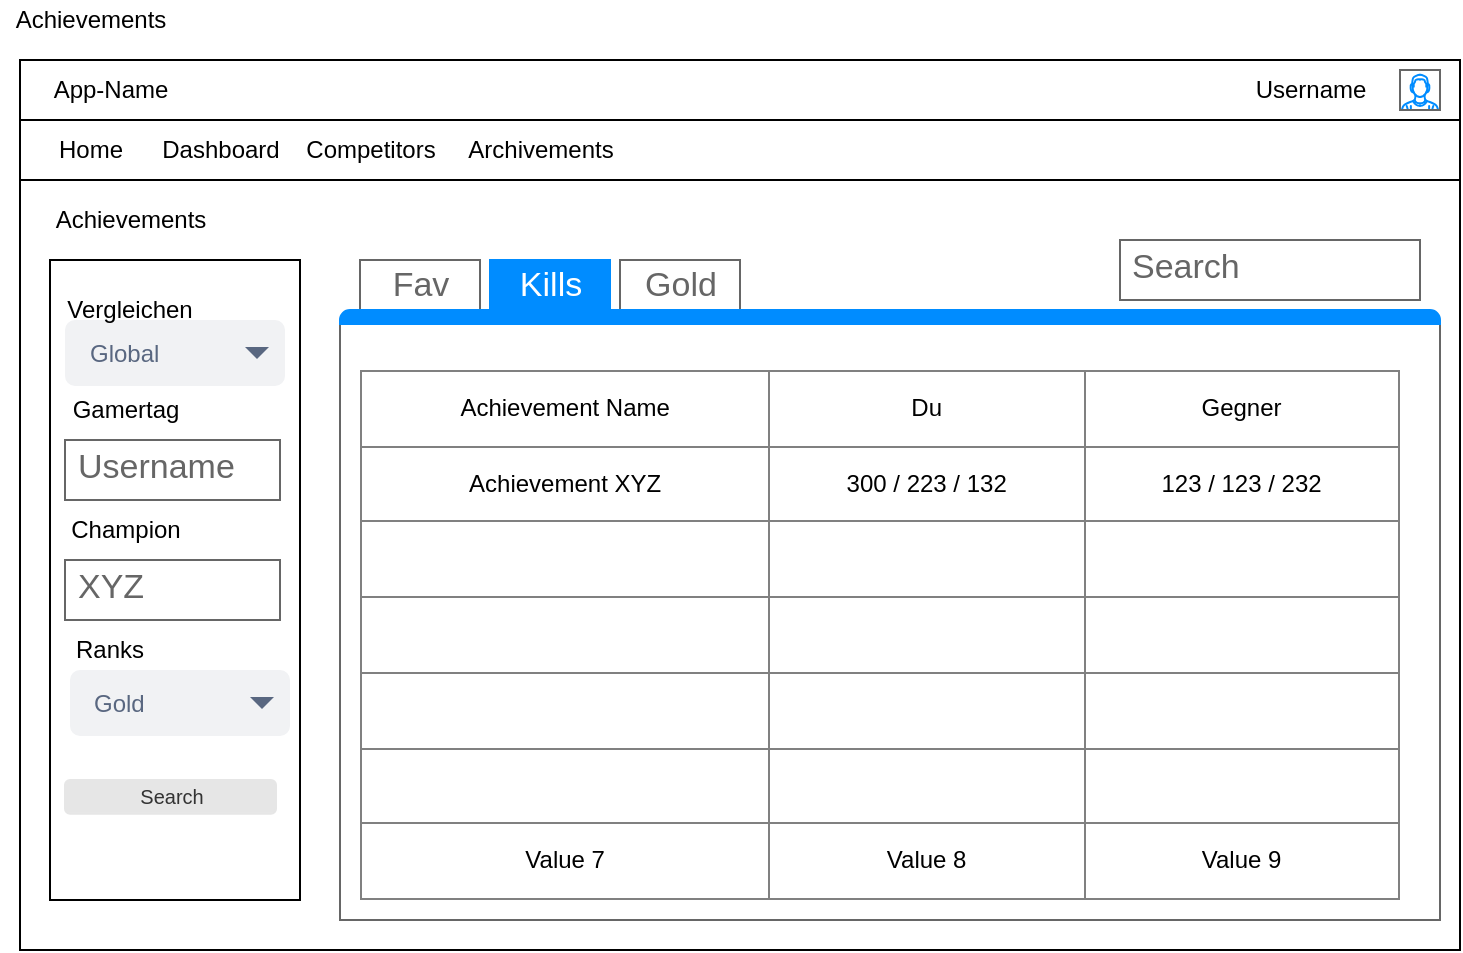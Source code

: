 <mxfile version="17.2.4" type="device"><diagram id="GVXiHgEto5AnntxE2fBb" name="Page-1"><mxGraphModel dx="982" dy="546" grid="1" gridSize="10" guides="1" tooltips="1" connect="1" arrows="1" fold="1" page="1" pageScale="1" pageWidth="827" pageHeight="1169" math="0" shadow="0"><root><mxCell id="0"/><mxCell id="1" parent="0"/><mxCell id="U-hmfFRXhm0Evdx_Ef-2-1" value="" style="rounded=0;whiteSpace=wrap;html=1;" vertex="1" parent="1"><mxGeometry x="40" y="75" width="720" height="440" as="geometry"/></mxCell><mxCell id="U-hmfFRXhm0Evdx_Ef-2-2" value="Achievements" style="text;html=1;align=center;verticalAlign=middle;resizable=0;points=[];autosize=1;strokeColor=none;fillColor=none;" vertex="1" parent="1"><mxGeometry x="30" y="40" width="90" height="20" as="geometry"/></mxCell><mxCell id="U-hmfFRXhm0Evdx_Ef-2-3" value="" style="rounded=0;whiteSpace=wrap;html=1;" vertex="1" parent="1"><mxGeometry x="40" y="70" width="720" height="30" as="geometry"/></mxCell><mxCell id="U-hmfFRXhm0Evdx_Ef-2-4" value="" style="verticalLabelPosition=bottom;shadow=0;dashed=0;align=center;html=1;verticalAlign=top;strokeWidth=1;shape=mxgraph.mockup.containers.userMale;strokeColor=#666666;strokeColor2=#008cff;" vertex="1" parent="1"><mxGeometry x="730" y="75" width="20" height="20" as="geometry"/></mxCell><mxCell id="U-hmfFRXhm0Evdx_Ef-2-5" value="Username" style="text;html=1;align=center;verticalAlign=middle;resizable=0;points=[];autosize=1;strokeColor=none;fillColor=none;" vertex="1" parent="1"><mxGeometry x="650" y="75" width="70" height="20" as="geometry"/></mxCell><mxCell id="U-hmfFRXhm0Evdx_Ef-2-6" value="App-Name" style="text;html=1;align=center;verticalAlign=middle;resizable=0;points=[];autosize=1;strokeColor=none;fillColor=none;" vertex="1" parent="1"><mxGeometry x="50" y="75" width="70" height="20" as="geometry"/></mxCell><mxCell id="U-hmfFRXhm0Evdx_Ef-2-7" value="" style="rounded=0;whiteSpace=wrap;html=1;" vertex="1" parent="1"><mxGeometry x="40" y="100" width="720" height="30" as="geometry"/></mxCell><mxCell id="U-hmfFRXhm0Evdx_Ef-2-8" value="Home" style="text;html=1;align=center;verticalAlign=middle;resizable=0;points=[];autosize=1;strokeColor=none;fillColor=none;" vertex="1" parent="1"><mxGeometry x="50" y="105" width="50" height="20" as="geometry"/></mxCell><mxCell id="U-hmfFRXhm0Evdx_Ef-2-9" value="Dashboard" style="text;html=1;align=center;verticalAlign=middle;resizable=0;points=[];autosize=1;strokeColor=none;fillColor=none;" vertex="1" parent="1"><mxGeometry x="105" y="105" width="70" height="20" as="geometry"/></mxCell><mxCell id="U-hmfFRXhm0Evdx_Ef-2-10" value="Competitors" style="text;html=1;align=center;verticalAlign=middle;resizable=0;points=[];autosize=1;strokeColor=none;fillColor=none;" vertex="1" parent="1"><mxGeometry x="175" y="105" width="80" height="20" as="geometry"/></mxCell><mxCell id="U-hmfFRXhm0Evdx_Ef-2-11" value="Achievements" style="text;html=1;align=center;verticalAlign=middle;resizable=0;points=[];autosize=1;strokeColor=none;fillColor=none;" vertex="1" parent="1"><mxGeometry x="50" y="140" width="90" height="20" as="geometry"/></mxCell><mxCell id="U-hmfFRXhm0Evdx_Ef-2-45" value="" style="rounded=0;whiteSpace=wrap;html=1;" vertex="1" parent="1"><mxGeometry x="55" y="170" width="125" height="320" as="geometry"/></mxCell><mxCell id="U-hmfFRXhm0Evdx_Ef-2-46" value="" style="strokeWidth=1;shadow=0;dashed=0;align=center;html=1;shape=mxgraph.mockup.containers.marginRect2;rectMarginTop=32;strokeColor=#666666;gradientColor=none;" vertex="1" parent="1"><mxGeometry x="200" y="170" width="550" height="330" as="geometry"/></mxCell><mxCell id="U-hmfFRXhm0Evdx_Ef-2-47" value="Fav" style="strokeColor=inherit;fillColor=inherit;gradientColor=inherit;strokeWidth=1;shadow=0;dashed=0;align=center;html=1;shape=mxgraph.mockup.containers.rrect;rSize=0;fontSize=17;fontColor=#666666;gradientColor=none;" vertex="1" parent="U-hmfFRXhm0Evdx_Ef-2-46"><mxGeometry width="60" height="25" relative="1" as="geometry"><mxPoint x="10" as="offset"/></mxGeometry></mxCell><mxCell id="U-hmfFRXhm0Evdx_Ef-2-48" value="Kills" style="strokeWidth=1;shadow=0;dashed=0;align=center;html=1;shape=mxgraph.mockup.containers.rrect;rSize=0;fontSize=17;fontColor=#ffffff;strokeColor=#008cff;fillColor=#008cff;" vertex="1" parent="U-hmfFRXhm0Evdx_Ef-2-46"><mxGeometry width="60" height="25" relative="1" as="geometry"><mxPoint x="75" as="offset"/></mxGeometry></mxCell><mxCell id="U-hmfFRXhm0Evdx_Ef-2-49" value="Gold" style="strokeColor=inherit;fillColor=inherit;gradientColor=inherit;strokeWidth=1;shadow=0;dashed=0;align=center;html=1;shape=mxgraph.mockup.containers.rrect;rSize=0;fontSize=17;fontColor=#666666;gradientColor=none;" vertex="1" parent="U-hmfFRXhm0Evdx_Ef-2-46"><mxGeometry width="60" height="25" relative="1" as="geometry"><mxPoint x="140" as="offset"/></mxGeometry></mxCell><mxCell id="U-hmfFRXhm0Evdx_Ef-2-50" value="" style="strokeWidth=1;shadow=0;dashed=0;align=center;html=1;shape=mxgraph.mockup.containers.topButton;rSize=5;strokeColor=#008cff;fillColor=#008cff;gradientColor=none;resizeWidth=1;movable=0;deletable=1;" vertex="1" parent="U-hmfFRXhm0Evdx_Ef-2-46"><mxGeometry width="550" height="7" relative="1" as="geometry"><mxPoint y="25" as="offset"/></mxGeometry></mxCell><mxCell id="U-hmfFRXhm0Evdx_Ef-2-77" value="&lt;table border=&quot;1&quot; width=&quot;100%&quot; style=&quot;width: 100% ; height: 100% ; border-collapse: collapse&quot;&gt;&lt;tbody&gt;&lt;tr&gt;&lt;td align=&quot;center&quot;&gt;Achievement Name&lt;/td&gt;&lt;td align=&quot;center&quot;&gt;Du&lt;/td&gt;&lt;td align=&quot;center&quot;&gt;Gegner&lt;/td&gt;&lt;/tr&gt;&lt;tr&gt;&lt;td align=&quot;center&quot;&gt;Achievement XYZ&lt;/td&gt;&lt;td align=&quot;center&quot;&gt;300 / 223 / 132&lt;/td&gt;&lt;td align=&quot;center&quot;&gt;123 / 123 / 232&lt;/td&gt;&lt;/tr&gt;&lt;tr&gt;&lt;td&gt;&lt;br&gt;&lt;/td&gt;&lt;td&gt;&lt;br&gt;&lt;/td&gt;&lt;td&gt;&lt;br&gt;&lt;/td&gt;&lt;/tr&gt;&lt;tr&gt;&lt;td&gt;&lt;br&gt;&lt;/td&gt;&lt;td&gt;&lt;br&gt;&lt;/td&gt;&lt;td&gt;&lt;br&gt;&lt;/td&gt;&lt;/tr&gt;&lt;tr&gt;&lt;td&gt;&lt;br&gt;&lt;/td&gt;&lt;td&gt;&lt;br&gt;&lt;/td&gt;&lt;td&gt;&lt;br&gt;&lt;/td&gt;&lt;/tr&gt;&lt;tr&gt;&lt;td&gt;&lt;br&gt;&lt;/td&gt;&lt;td&gt;&lt;br&gt;&lt;/td&gt;&lt;td&gt;&lt;br&gt;&lt;/td&gt;&lt;/tr&gt;&lt;tr&gt;&lt;td align=&quot;center&quot;&gt;Value 7&lt;/td&gt;&lt;td align=&quot;center&quot;&gt;Value 8&lt;/td&gt;&lt;td align=&quot;center&quot;&gt;Value 9&lt;/td&gt;&lt;/tr&gt;&lt;/tbody&gt;&lt;/table&gt;" style="text;html=1;strokeColor=none;fillColor=none;overflow=fill;" vertex="1" parent="U-hmfFRXhm0Evdx_Ef-2-46"><mxGeometry x="10" y="55" width="520" height="265" as="geometry"/></mxCell><mxCell id="U-hmfFRXhm0Evdx_Ef-2-51" value="Search" style="strokeWidth=1;shadow=0;dashed=0;align=center;html=1;shape=mxgraph.mockup.text.textBox;fontColor=#666666;align=left;fontSize=17;spacingLeft=4;spacingTop=-3;strokeColor=#666666;mainText=" vertex="1" parent="1"><mxGeometry x="590" y="160" width="150" height="30" as="geometry"/></mxCell><mxCell id="U-hmfFRXhm0Evdx_Ef-2-52" value="Global" style="rounded=1;fillColor=#F1F2F4;strokeColor=none;html=1;fontColor=#596780;align=left;fontSize=12;spacingLeft=10;sketch=0;" vertex="1" parent="1"><mxGeometry x="62.5" y="200" width="110" height="33" as="geometry"/></mxCell><mxCell id="U-hmfFRXhm0Evdx_Ef-2-53" value="" style="shape=triangle;direction=south;fillColor=#596780;strokeColor=none;html=1;sketch=0;" vertex="1" parent="U-hmfFRXhm0Evdx_Ef-2-52"><mxGeometry x="1" y="0.5" width="12" height="6" relative="1" as="geometry"><mxPoint x="-20" y="-3" as="offset"/></mxGeometry></mxCell><mxCell id="U-hmfFRXhm0Evdx_Ef-2-54" value="Username" style="strokeWidth=1;shadow=0;dashed=0;align=center;html=1;shape=mxgraph.mockup.text.textBox;fontColor=#666666;align=left;fontSize=17;spacingLeft=4;spacingTop=-3;strokeColor=#666666;mainText=" vertex="1" parent="1"><mxGeometry x="62.5" y="260" width="107.5" height="30" as="geometry"/></mxCell><mxCell id="U-hmfFRXhm0Evdx_Ef-2-55" value="Vergleichen" style="text;html=1;strokeColor=none;fillColor=none;align=center;verticalAlign=middle;whiteSpace=wrap;rounded=0;" vertex="1" parent="1"><mxGeometry x="65" y="180" width="60" height="30" as="geometry"/></mxCell><mxCell id="U-hmfFRXhm0Evdx_Ef-2-56" value="Gamertag" style="text;html=1;strokeColor=none;fillColor=none;align=center;verticalAlign=middle;whiteSpace=wrap;rounded=0;" vertex="1" parent="1"><mxGeometry x="62.5" y="230" width="60" height="30" as="geometry"/></mxCell><mxCell id="U-hmfFRXhm0Evdx_Ef-2-57" value="XYZ" style="strokeWidth=1;shadow=0;dashed=0;align=center;html=1;shape=mxgraph.mockup.text.textBox;fontColor=#666666;align=left;fontSize=17;spacingLeft=4;spacingTop=-3;strokeColor=#666666;mainText=" vertex="1" parent="1"><mxGeometry x="62.5" y="320" width="107.5" height="30" as="geometry"/></mxCell><mxCell id="U-hmfFRXhm0Evdx_Ef-2-58" value="Champion" style="text;html=1;strokeColor=none;fillColor=none;align=center;verticalAlign=middle;whiteSpace=wrap;rounded=0;" vertex="1" parent="1"><mxGeometry x="62.5" y="290" width="60" height="30" as="geometry"/></mxCell><mxCell id="U-hmfFRXhm0Evdx_Ef-2-59" value="Gold" style="rounded=1;fillColor=#F1F2F4;strokeColor=none;html=1;fontColor=#596780;align=left;fontSize=12;spacingLeft=10;sketch=0;" vertex="1" parent="1"><mxGeometry x="65" y="375" width="110" height="33" as="geometry"/></mxCell><mxCell id="U-hmfFRXhm0Evdx_Ef-2-60" value="" style="shape=triangle;direction=south;fillColor=#596780;strokeColor=none;html=1;sketch=0;" vertex="1" parent="U-hmfFRXhm0Evdx_Ef-2-59"><mxGeometry x="1" y="0.5" width="12" height="6" relative="1" as="geometry"><mxPoint x="-20" y="-3" as="offset"/></mxGeometry></mxCell><mxCell id="U-hmfFRXhm0Evdx_Ef-2-61" value="Ranks" style="text;html=1;strokeColor=none;fillColor=none;align=center;verticalAlign=middle;whiteSpace=wrap;rounded=0;" vertex="1" parent="1"><mxGeometry x="55" y="350" width="60" height="30" as="geometry"/></mxCell><mxCell id="U-hmfFRXhm0Evdx_Ef-2-62" value="Search" style="rounded=1;html=1;shadow=0;dashed=0;whiteSpace=wrap;fontSize=10;fillColor=#E6E6E6;align=center;strokeColor=#E6E6E6;fontColor=#333333;" vertex="1" parent="1"><mxGeometry x="62.5" y="430" width="105.5" height="16.88" as="geometry"/></mxCell><mxCell id="U-hmfFRXhm0Evdx_Ef-2-63" value="Archivements" style="text;html=1;align=center;verticalAlign=middle;resizable=0;points=[];autosize=1;strokeColor=none;fillColor=none;" vertex="1" parent="1"><mxGeometry x="255" y="105" width="90" height="20" as="geometry"/></mxCell></root></mxGraphModel></diagram></mxfile>